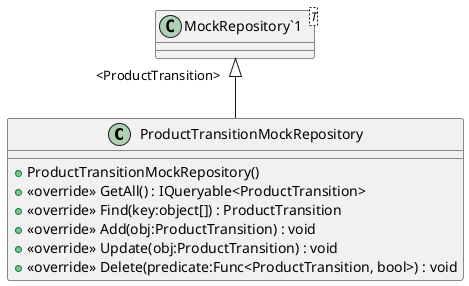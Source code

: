@startuml
class ProductTransitionMockRepository {
    + ProductTransitionMockRepository()
    + <<override>> GetAll() : IQueryable<ProductTransition>
    + <<override>> Find(key:object[]) : ProductTransition
    + <<override>> Add(obj:ProductTransition) : void
    + <<override>> Update(obj:ProductTransition) : void
    + <<override>> Delete(predicate:Func<ProductTransition, bool>) : void
}
class "MockRepository`1"<T> {
}
"MockRepository`1" "<ProductTransition>" <|-- ProductTransitionMockRepository
@enduml
